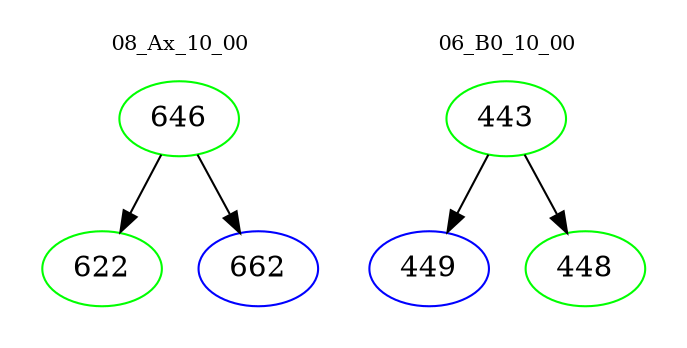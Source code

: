 digraph{
subgraph cluster_0 {
color = white
label = "08_Ax_10_00";
fontsize=10;
T0_646 [label="646", color="green"]
T0_646 -> T0_622 [color="black"]
T0_622 [label="622", color="green"]
T0_646 -> T0_662 [color="black"]
T0_662 [label="662", color="blue"]
}
subgraph cluster_1 {
color = white
label = "06_B0_10_00";
fontsize=10;
T1_443 [label="443", color="green"]
T1_443 -> T1_449 [color="black"]
T1_449 [label="449", color="blue"]
T1_443 -> T1_448 [color="black"]
T1_448 [label="448", color="green"]
}
}
